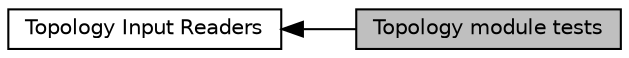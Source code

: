 digraph "Topology module tests"
{
  edge [fontname="Helvetica",fontsize="10",labelfontname="Helvetica",labelfontsize="10"];
  node [fontname="Helvetica",fontsize="10",shape=record];
  rankdir=LR;
  Node1 [label="Topology Input Readers",height=0.2,width=0.4,color="black", fillcolor="white", style="filled",URL="$d7/d1e/group__topology.html"];
  Node0 [label="Topology module tests",height=0.2,width=0.4,color="black", fillcolor="grey75", style="filled", fontcolor="black"];
  Node1->Node0 [shape=plaintext, dir="back", style="solid"];
}
